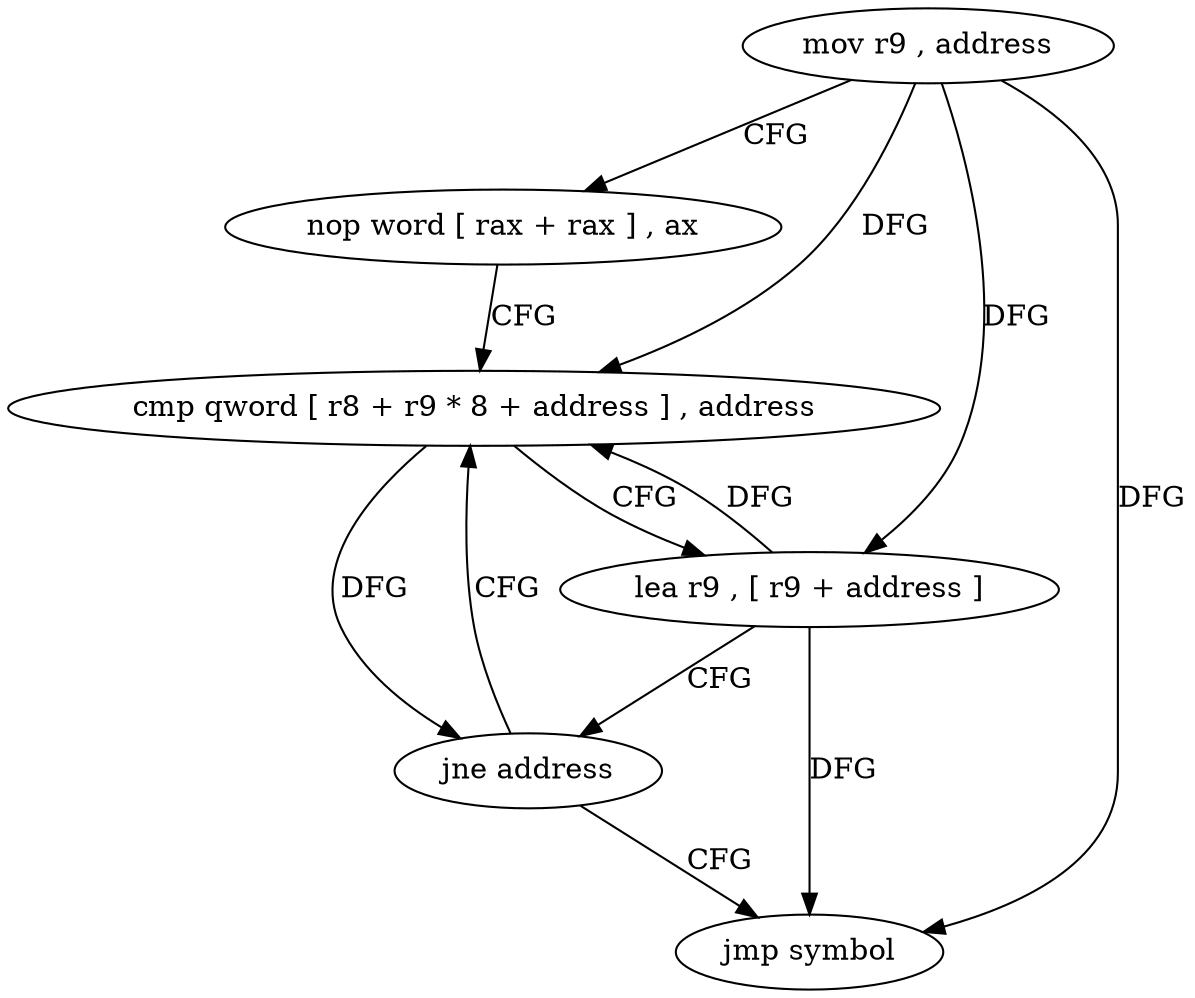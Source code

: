 digraph "func" {
"4216832" [label = "mov r9 , address" ]
"4216839" [label = "nop word [ rax + rax ] , ax" ]
"4216848" [label = "cmp qword [ r8 + r9 * 8 + address ] , address" ]
"4216854" [label = "lea r9 , [ r9 + address ]" ]
"4216858" [label = "jne address" ]
"4216860" [label = "jmp symbol" ]
"4216832" -> "4216839" [ label = "CFG" ]
"4216832" -> "4216848" [ label = "DFG" ]
"4216832" -> "4216854" [ label = "DFG" ]
"4216832" -> "4216860" [ label = "DFG" ]
"4216839" -> "4216848" [ label = "CFG" ]
"4216848" -> "4216854" [ label = "CFG" ]
"4216848" -> "4216858" [ label = "DFG" ]
"4216854" -> "4216858" [ label = "CFG" ]
"4216854" -> "4216848" [ label = "DFG" ]
"4216854" -> "4216860" [ label = "DFG" ]
"4216858" -> "4216848" [ label = "CFG" ]
"4216858" -> "4216860" [ label = "CFG" ]
}
